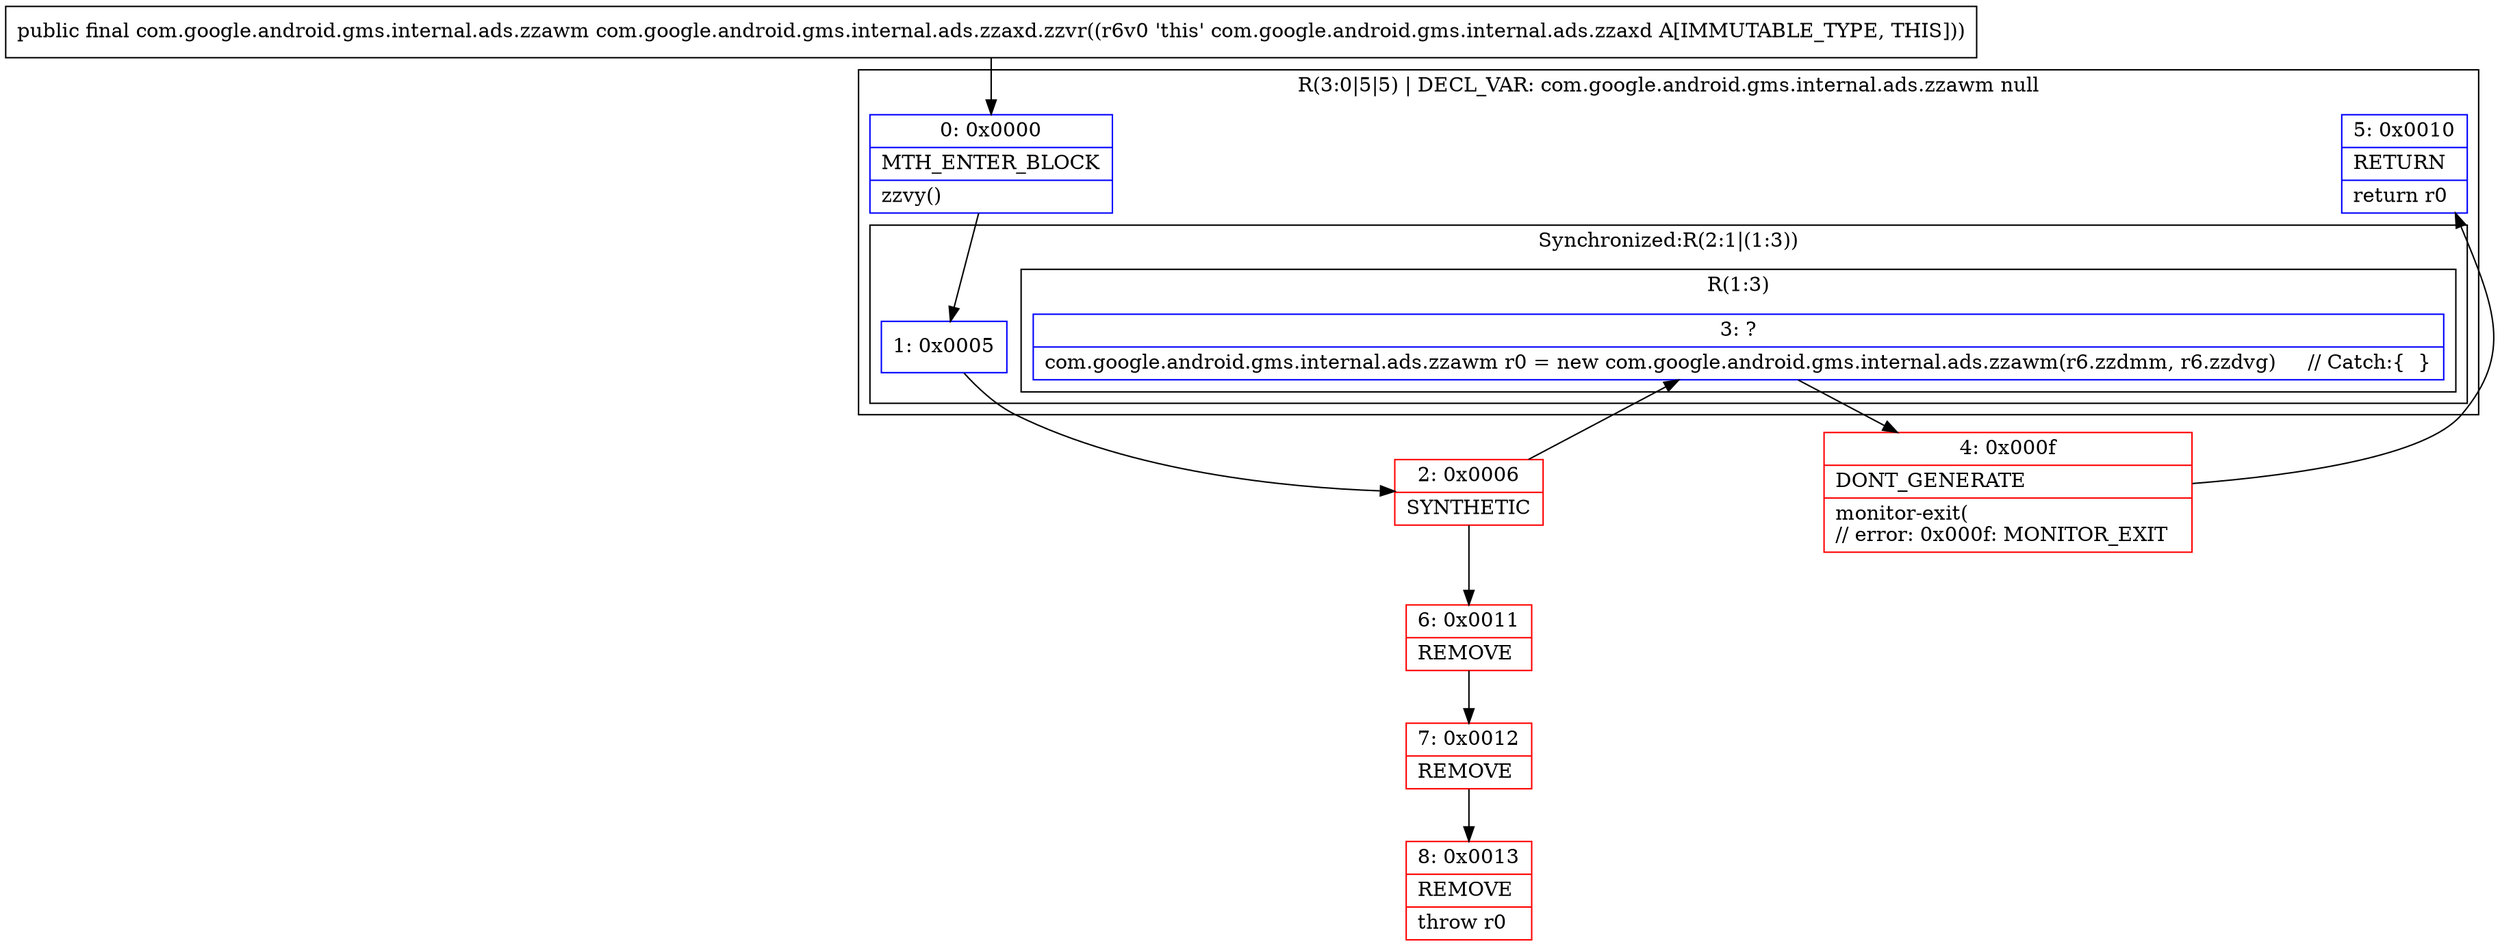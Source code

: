 digraph "CFG forcom.google.android.gms.internal.ads.zzaxd.zzvr()Lcom\/google\/android\/gms\/internal\/ads\/zzawm;" {
subgraph cluster_Region_1611604062 {
label = "R(3:0|5|5) | DECL_VAR: com.google.android.gms.internal.ads.zzawm null\l";
node [shape=record,color=blue];
Node_0 [shape=record,label="{0\:\ 0x0000|MTH_ENTER_BLOCK\l|zzvy()\l}"];
subgraph cluster_SynchronizedRegion_1503533649 {
label = "Synchronized:R(2:1|(1:3))";
node [shape=record,color=blue];
Node_1 [shape=record,label="{1\:\ 0x0005}"];
subgraph cluster_Region_823083026 {
label = "R(1:3)";
node [shape=record,color=blue];
Node_3 [shape=record,label="{3\:\ ?|com.google.android.gms.internal.ads.zzawm r0 = new com.google.android.gms.internal.ads.zzawm(r6.zzdmm, r6.zzdvg)     \/\/ Catch:\{  \}\l}"];
}
}
Node_5 [shape=record,label="{5\:\ 0x0010|RETURN\l|return r0\l}"];
}
Node_2 [shape=record,color=red,label="{2\:\ 0x0006|SYNTHETIC\l}"];
Node_4 [shape=record,color=red,label="{4\:\ 0x000f|DONT_GENERATE\l|monitor\-exit(\l\/\/ error: 0x000f: MONITOR_EXIT  \l}"];
Node_6 [shape=record,color=red,label="{6\:\ 0x0011|REMOVE\l}"];
Node_7 [shape=record,color=red,label="{7\:\ 0x0012|REMOVE\l}"];
Node_8 [shape=record,color=red,label="{8\:\ 0x0013|REMOVE\l|throw r0\l}"];
MethodNode[shape=record,label="{public final com.google.android.gms.internal.ads.zzawm com.google.android.gms.internal.ads.zzaxd.zzvr((r6v0 'this' com.google.android.gms.internal.ads.zzaxd A[IMMUTABLE_TYPE, THIS])) }"];
MethodNode -> Node_0;
Node_0 -> Node_1;
Node_1 -> Node_2;
Node_3 -> Node_4;
Node_2 -> Node_3;
Node_2 -> Node_6;
Node_4 -> Node_5;
Node_6 -> Node_7;
Node_7 -> Node_8;
}


